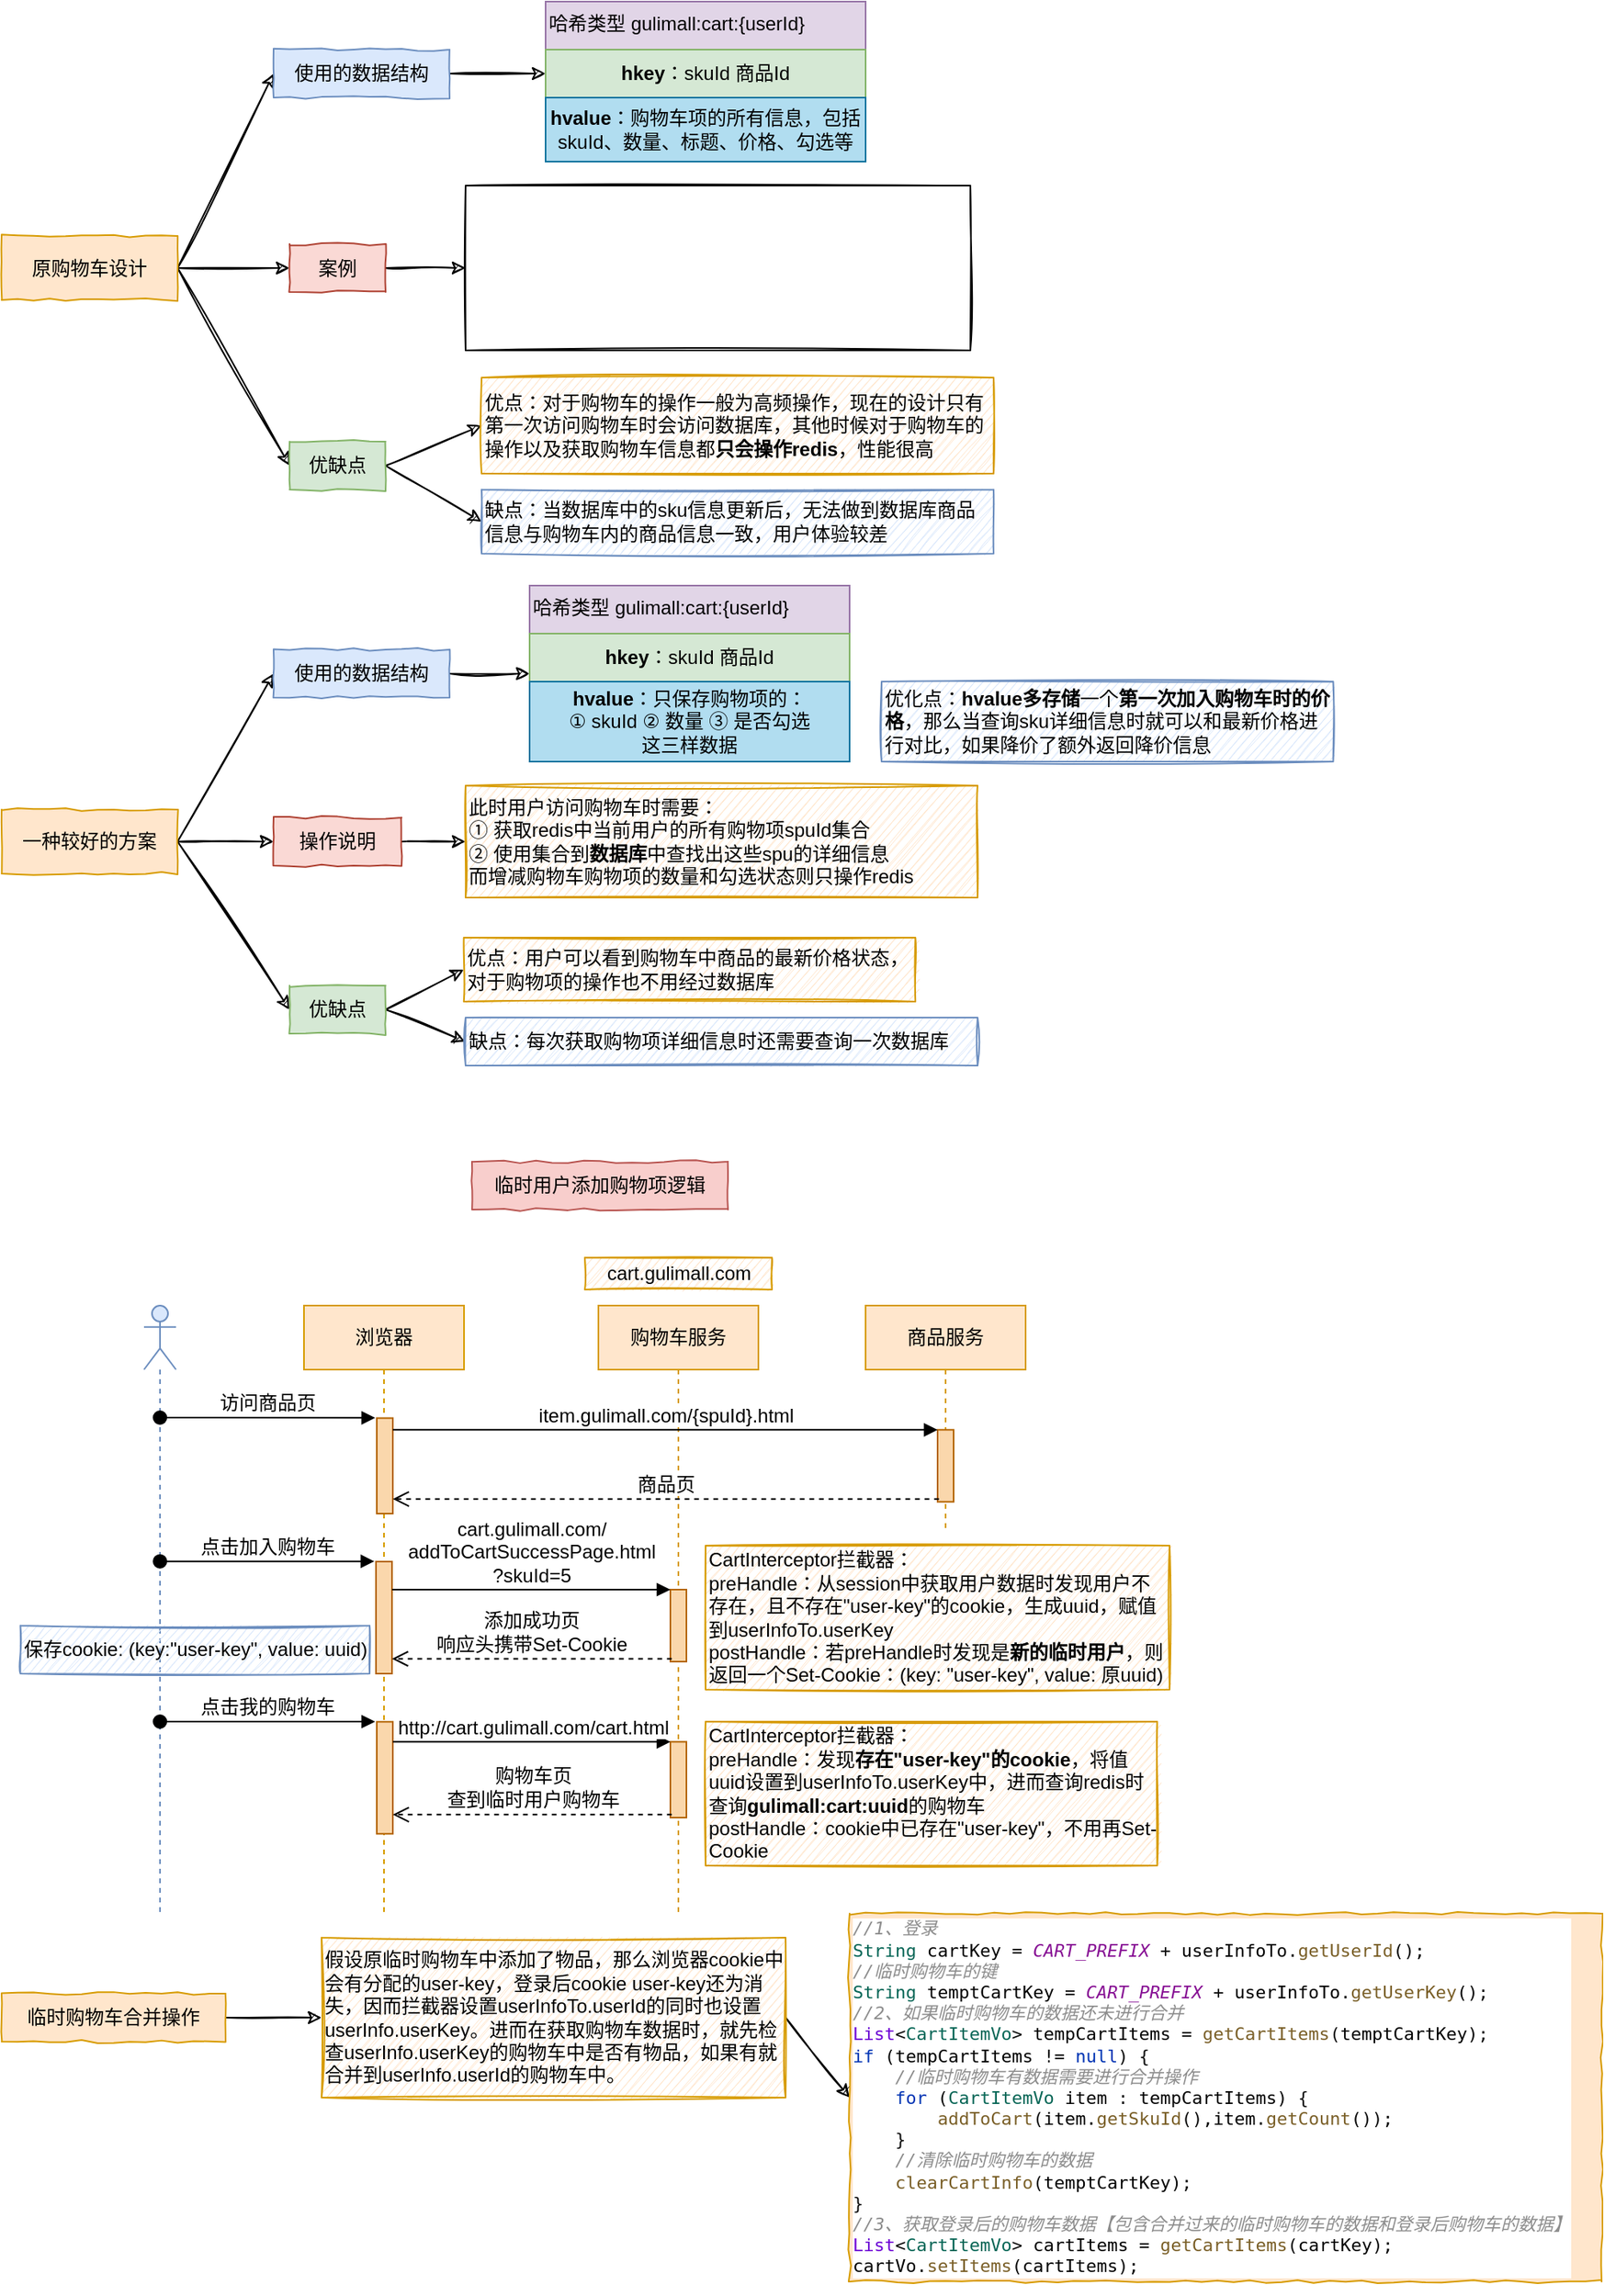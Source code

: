 <mxfile>
    <diagram id="fdwy9s4uSTqGnnXUALLM" name="第 1 页">
        <mxGraphModel dx="879" dy="670" grid="1" gridSize="10" guides="1" tooltips="1" connect="1" arrows="1" fold="1" page="1" pageScale="1" pageWidth="827" pageHeight="1169" math="0" shadow="0">
            <root>
                <mxCell id="0"/>
                <mxCell id="1" parent="0"/>
                <mxCell id="6" style="edgeStyle=none;html=1;exitX=1;exitY=0.5;exitDx=0;exitDy=0;entryX=0;entryY=0.5;entryDx=0;entryDy=0;sketch=1;" parent="1" source="4" target="5" edge="1">
                    <mxGeometry relative="1" as="geometry"/>
                </mxCell>
                <mxCell id="12" style="edgeStyle=none;sketch=1;html=1;exitX=1;exitY=0.5;exitDx=0;exitDy=0;entryX=0;entryY=0.5;entryDx=0;entryDy=0;" parent="1" source="4" target="11" edge="1">
                    <mxGeometry relative="1" as="geometry"/>
                </mxCell>
                <mxCell id="17" style="edgeStyle=none;sketch=1;html=1;exitX=1;exitY=0.5;exitDx=0;exitDy=0;entryX=0;entryY=0.5;entryDx=0;entryDy=0;" parent="1" source="4" target="16" edge="1">
                    <mxGeometry relative="1" as="geometry"/>
                </mxCell>
                <mxCell id="4" value="原购物车设计" style="rounded=0;whiteSpace=wrap;html=1;comic=1;fillColor=#ffe6cc;strokeColor=#d79b00;" parent="1" vertex="1">
                    <mxGeometry x="40" y="191.5" width="110" height="40" as="geometry"/>
                </mxCell>
                <mxCell id="10" style="edgeStyle=none;sketch=1;html=1;exitX=1;exitY=0.5;exitDx=0;exitDy=0;entryX=0;entryY=0.5;entryDx=0;entryDy=0;" parent="1" source="5" target="8" edge="1">
                    <mxGeometry relative="1" as="geometry"/>
                </mxCell>
                <mxCell id="5" value="使用的数据结构" style="rounded=0;whiteSpace=wrap;html=1;comic=1;fillColor=#dae8fc;strokeColor=#6c8ebf;" parent="1" vertex="1">
                    <mxGeometry x="210" y="75" width="110" height="30" as="geometry"/>
                </mxCell>
                <mxCell id="15" style="edgeStyle=none;sketch=1;html=1;exitX=1;exitY=0.5;exitDx=0;exitDy=0;entryX=0;entryY=0.5;entryDx=0;entryDy=0;" parent="1" source="11" target="14" edge="1">
                    <mxGeometry relative="1" as="geometry"/>
                </mxCell>
                <mxCell id="11" value="案例" style="rounded=0;whiteSpace=wrap;html=1;comic=1;fillColor=#fad9d5;strokeColor=#ae4132;" parent="1" vertex="1">
                    <mxGeometry x="220" y="196.5" width="60" height="30" as="geometry"/>
                </mxCell>
                <mxCell id="14" value="" style="shape=image;imageAspect=0;aspect=fixed;verticalLabelPosition=bottom;verticalAlign=top;comic=0;image=https://codereaper-image-bed.oss-cn-shenzhen.aliyuncs.com/img/image-20220802223716243.png;imageBorder=default;sketch=1;" parent="1" vertex="1">
                    <mxGeometry x="330" y="160" width="315.48" height="103" as="geometry"/>
                </mxCell>
                <mxCell id="19" style="edgeStyle=none;sketch=1;html=1;exitX=1;exitY=0.5;exitDx=0;exitDy=0;entryX=0;entryY=0.5;entryDx=0;entryDy=0;" parent="1" source="16" target="18" edge="1">
                    <mxGeometry relative="1" as="geometry"/>
                </mxCell>
                <mxCell id="22" style="edgeStyle=none;sketch=1;html=1;exitX=1;exitY=0.5;exitDx=0;exitDy=0;entryX=0;entryY=0.5;entryDx=0;entryDy=0;" parent="1" source="16" target="21" edge="1">
                    <mxGeometry relative="1" as="geometry"/>
                </mxCell>
                <mxCell id="16" value="优缺点" style="rounded=0;whiteSpace=wrap;html=1;comic=1;fillColor=#d5e8d4;strokeColor=#82b366;" parent="1" vertex="1">
                    <mxGeometry x="220" y="320" width="60" height="30" as="geometry"/>
                </mxCell>
                <mxCell id="18" value="优点：对于购物车的操作一般为高频操作，现在的设计只有第一次访问购物车时会访问数据库，其他时候对于购物车的操作以及获取购物车信息都&lt;b&gt;只会操作redis&lt;/b&gt;，性能很高" style="rounded=0;whiteSpace=wrap;html=1;comic=1;fillColor=#ffe6cc;strokeColor=#d79b00;sketch=1;align=left;" parent="1" vertex="1">
                    <mxGeometry x="340" y="280" width="320" height="60" as="geometry"/>
                </mxCell>
                <mxCell id="21" value="缺点：当数据库中的sku信息更新后，无法做到数据库商品信息与购物车内的商品信息一致，用户体验较差" style="rounded=0;whiteSpace=wrap;html=1;comic=1;fillColor=#dae8fc;strokeColor=#6c8ebf;sketch=1;align=left;" parent="1" vertex="1">
                    <mxGeometry x="340" y="350" width="320" height="40" as="geometry"/>
                </mxCell>
                <mxCell id="26" style="edgeStyle=none;sketch=1;html=1;exitX=1;exitY=0.5;exitDx=0;exitDy=0;entryX=0;entryY=0.5;entryDx=0;entryDy=0;" parent="1" source="23" target="25" edge="1">
                    <mxGeometry relative="1" as="geometry"/>
                </mxCell>
                <mxCell id="35" style="edgeStyle=none;sketch=1;html=1;exitX=1;exitY=0.5;exitDx=0;exitDy=0;entryX=0;entryY=0.5;entryDx=0;entryDy=0;" parent="1" source="23" target="34" edge="1">
                    <mxGeometry relative="1" as="geometry"/>
                </mxCell>
                <mxCell id="39" style="edgeStyle=none;sketch=1;html=1;exitX=1;exitY=0.5;exitDx=0;exitDy=0;entryX=0;entryY=0.5;entryDx=0;entryDy=0;" parent="1" source="23" target="38" edge="1">
                    <mxGeometry relative="1" as="geometry"/>
                </mxCell>
                <mxCell id="23" value="一种较好的方案" style="rounded=0;whiteSpace=wrap;html=1;comic=1;fillColor=#ffe6cc;strokeColor=#d79b00;" parent="1" vertex="1">
                    <mxGeometry x="40" y="550" width="110" height="40" as="geometry"/>
                </mxCell>
                <mxCell id="24" value="" style="group" parent="1" vertex="1" connectable="0">
                    <mxGeometry x="380" y="45" width="200" height="100" as="geometry"/>
                </mxCell>
                <mxCell id="7" value="哈希类型 gulimall:cart:{userId}" style="rounded=0;whiteSpace=wrap;html=1;comic=0;fillColor=#e1d5e7;strokeColor=#9673a6;align=left;verticalAlign=top;" parent="24" vertex="1">
                    <mxGeometry width="200" height="100" as="geometry"/>
                </mxCell>
                <mxCell id="8" value="&lt;span style=&quot;text-align: left&quot;&gt;&lt;b&gt;hkey&lt;/b&gt;：skuId 商品Id&lt;/span&gt;" style="rounded=0;whiteSpace=wrap;html=1;comic=0;fillColor=#d5e8d4;strokeColor=#82b366;" parent="24" vertex="1">
                    <mxGeometry y="30" width="200" height="30" as="geometry"/>
                </mxCell>
                <mxCell id="9" value="&lt;b&gt;hvalue&lt;/b&gt;：购物车项的所有信息，包括skuId、数量、标题、价格、勾选等" style="rounded=0;whiteSpace=wrap;html=1;comic=0;fillColor=#b1ddf0;strokeColor=#10739e;" parent="24" vertex="1">
                    <mxGeometry y="60" width="200" height="40" as="geometry"/>
                </mxCell>
                <mxCell id="31" style="edgeStyle=none;sketch=1;html=1;exitX=1;exitY=0.5;exitDx=0;exitDy=0;entryX=0;entryY=0.5;entryDx=0;entryDy=0;" parent="1" source="25" target="28" edge="1">
                    <mxGeometry relative="1" as="geometry"/>
                </mxCell>
                <mxCell id="25" value="使用的数据结构" style="rounded=0;whiteSpace=wrap;html=1;comic=1;fillColor=#dae8fc;strokeColor=#6c8ebf;" parent="1" vertex="1">
                    <mxGeometry x="210" y="450" width="110" height="30" as="geometry"/>
                </mxCell>
                <mxCell id="32" value="" style="group" parent="1" vertex="1" connectable="0">
                    <mxGeometry x="370" y="410" width="200" height="110" as="geometry"/>
                </mxCell>
                <mxCell id="28" value="哈希类型 gulimall:cart:{userId}" style="rounded=0;whiteSpace=wrap;html=1;comic=0;fillColor=#e1d5e7;strokeColor=#9673a6;align=left;verticalAlign=top;" parent="32" vertex="1">
                    <mxGeometry width="200" height="110" as="geometry"/>
                </mxCell>
                <mxCell id="29" value="&lt;span style=&quot;text-align: left&quot;&gt;&lt;b&gt;hkey&lt;/b&gt;：skuId 商品Id&lt;/span&gt;" style="rounded=0;whiteSpace=wrap;html=1;comic=0;fillColor=#d5e8d4;strokeColor=#82b366;" parent="32" vertex="1">
                    <mxGeometry y="30" width="200" height="30" as="geometry"/>
                </mxCell>
                <mxCell id="30" value="&lt;b&gt;hvalue&lt;/b&gt;：只保存购物项的：&lt;br&gt;① skuId ② 数量 ③ 是否勾选&lt;br&gt;这三样数据" style="rounded=0;whiteSpace=wrap;html=1;comic=0;fillColor=#b1ddf0;strokeColor=#10739e;" parent="32" vertex="1">
                    <mxGeometry y="60" width="200" height="50" as="geometry"/>
                </mxCell>
                <mxCell id="37" style="edgeStyle=none;sketch=1;html=1;exitX=1;exitY=0.5;exitDx=0;exitDy=0;entryX=0;entryY=0.5;entryDx=0;entryDy=0;" parent="1" source="34" target="36" edge="1">
                    <mxGeometry relative="1" as="geometry"/>
                </mxCell>
                <mxCell id="34" value="操作说明" style="rounded=0;whiteSpace=wrap;html=1;comic=1;fillColor=#fad9d5;strokeColor=#ae4132;" parent="1" vertex="1">
                    <mxGeometry x="210" y="555" width="80" height="30" as="geometry"/>
                </mxCell>
                <mxCell id="36" value="此时用户访问购物车时需要：&lt;br&gt;① 获取redis中当前用户的所有购物项spuId集合&lt;br&gt;② 使用集合到&lt;b&gt;数据库&lt;/b&gt;中查找出这些spu的详细信息&lt;br&gt;而增减购物车购物项的数量和勾选状态则只操作redis" style="rounded=0;whiteSpace=wrap;html=1;comic=1;fillColor=#ffe6cc;strokeColor=#d79b00;sketch=1;align=left;" parent="1" vertex="1">
                    <mxGeometry x="330" y="535" width="320" height="70" as="geometry"/>
                </mxCell>
                <mxCell id="42" style="edgeStyle=none;sketch=1;html=1;exitX=1;exitY=0.5;exitDx=0;exitDy=0;entryX=0;entryY=0.5;entryDx=0;entryDy=0;" parent="1" source="38" target="40" edge="1">
                    <mxGeometry relative="1" as="geometry"/>
                </mxCell>
                <mxCell id="43" style="edgeStyle=none;sketch=1;html=1;exitX=1;exitY=0.5;exitDx=0;exitDy=0;entryX=0;entryY=0.5;entryDx=0;entryDy=0;" parent="1" source="38" target="41" edge="1">
                    <mxGeometry relative="1" as="geometry"/>
                </mxCell>
                <mxCell id="38" value="优缺点" style="rounded=0;whiteSpace=wrap;html=1;comic=1;fillColor=#d5e8d4;strokeColor=#82b366;" parent="1" vertex="1">
                    <mxGeometry x="220" y="660" width="60" height="30" as="geometry"/>
                </mxCell>
                <mxCell id="40" value="优点：用户可以看到购物车中商品的最新价格状态，对于购物项的操作也不用经过数据库" style="rounded=0;whiteSpace=wrap;html=1;comic=1;fillColor=#ffe6cc;strokeColor=#d79b00;sketch=1;align=left;" parent="1" vertex="1">
                    <mxGeometry x="328.87" y="630" width="282.26" height="40" as="geometry"/>
                </mxCell>
                <mxCell id="41" value="缺点：每次获取购物项详细信息时还需要查询一次数据库" style="rounded=0;whiteSpace=wrap;html=1;comic=1;fillColor=#dae8fc;strokeColor=#6c8ebf;sketch=1;align=left;" parent="1" vertex="1">
                    <mxGeometry x="330" y="680" width="320" height="30" as="geometry"/>
                </mxCell>
                <mxCell id="44" value="优化点：&lt;b&gt;hvalue多存储&lt;/b&gt;一个&lt;b&gt;第一次加入购物车时的价格&lt;/b&gt;，那么当查询sku详细信息时就可以和最新价格进行对比，如果降价了额外返回降价信息" style="rounded=0;whiteSpace=wrap;html=1;comic=1;fillColor=#dae8fc;strokeColor=#6c8ebf;sketch=1;align=left;" parent="1" vertex="1">
                    <mxGeometry x="590" y="470" width="282.26" height="50" as="geometry"/>
                </mxCell>
                <mxCell id="45" value="临时用户添加购物项逻辑" style="rounded=0;whiteSpace=wrap;html=1;comic=1;fillColor=#f8cecc;strokeColor=#b85450;" parent="1" vertex="1">
                    <mxGeometry x="334" y="770" width="160" height="30" as="geometry"/>
                </mxCell>
                <mxCell id="71" value="" style="shape=umlLifeline;participant=umlActor;perimeter=lifelinePerimeter;whiteSpace=wrap;html=1;container=1;collapsible=0;recursiveResize=0;verticalAlign=top;spacingTop=36;outlineConnect=0;comic=0;sketch=0;fontSize=12;fillColor=#dae8fc;strokeColor=#6c8ebf;" parent="1" vertex="1">
                    <mxGeometry x="129" y="860" width="20" height="380" as="geometry"/>
                </mxCell>
                <mxCell id="72" value="浏览器" style="shape=umlLifeline;perimeter=lifelinePerimeter;whiteSpace=wrap;html=1;container=1;collapsible=0;recursiveResize=0;outlineConnect=0;comic=0;sketch=0;fontSize=12;fillColor=#ffe6cc;strokeColor=#d79b00;" parent="1" vertex="1">
                    <mxGeometry x="229" y="860" width="100" height="380" as="geometry"/>
                </mxCell>
                <mxCell id="73" value="" style="html=1;points=[];perimeter=orthogonalPerimeter;comic=0;sketch=0;fontSize=12;fillColor=#fad7ac;strokeColor=#b46504;" parent="72" vertex="1">
                    <mxGeometry x="45.5" y="70.3" width="10" height="59.7" as="geometry"/>
                </mxCell>
                <mxCell id="74" value="访问商品页" style="html=1;verticalAlign=bottom;startArrow=oval;endArrow=block;startSize=8;sketch=0;fontSize=12;entryX=-0.103;entryY=-0.002;entryDx=0;entryDy=0;entryPerimeter=0;" parent="72" target="73" edge="1">
                    <mxGeometry relative="1" as="geometry">
                        <mxPoint x="-90" y="70" as="sourcePoint"/>
                        <mxPoint x="55.5" y="80.3" as="targetPoint"/>
                    </mxGeometry>
                </mxCell>
                <mxCell id="75" value="" style="html=1;points=[];perimeter=orthogonalPerimeter;comic=0;sketch=0;fontSize=12;fillColor=#fad7ac;strokeColor=#b46504;" parent="72" vertex="1">
                    <mxGeometry x="45" y="160" width="10" height="70" as="geometry"/>
                </mxCell>
                <mxCell id="110" value="" style="html=1;points=[];perimeter=orthogonalPerimeter;comic=0;sketch=0;fontSize=12;fillColor=#fad7ac;strokeColor=#b46504;" parent="72" vertex="1">
                    <mxGeometry x="45.5" y="260.14" width="10" height="70" as="geometry"/>
                </mxCell>
                <mxCell id="76" value="购物车服务" style="shape=umlLifeline;perimeter=lifelinePerimeter;whiteSpace=wrap;html=1;container=1;collapsible=0;recursiveResize=0;outlineConnect=0;comic=0;sketch=0;fontSize=12;fillColor=#ffe6cc;strokeColor=#d79b00;" parent="1" vertex="1">
                    <mxGeometry x="413" y="860" width="100" height="380" as="geometry"/>
                </mxCell>
                <mxCell id="105" value="" style="html=1;points=[];perimeter=orthogonalPerimeter;comic=0;sketch=0;fontSize=12;fillColor=#fad7ac;strokeColor=#b46504;" parent="76" vertex="1">
                    <mxGeometry x="45" y="177.5" width="10" height="45" as="geometry"/>
                </mxCell>
                <mxCell id="113" value="" style="html=1;points=[];perimeter=orthogonalPerimeter;comic=0;sketch=0;fontSize=12;fillColor=#fad7ac;strokeColor=#b46504;" parent="76" vertex="1">
                    <mxGeometry x="45" y="272.64" width="10" height="47.36" as="geometry"/>
                </mxCell>
                <mxCell id="86" value="cart.gulimall.com" style="rounded=0;whiteSpace=wrap;html=1;fillColor=#ffe6cc;strokeColor=#d79b00;comic=1;sketch=1;" parent="1" vertex="1">
                    <mxGeometry x="404.5" y="830" width="117" height="20" as="geometry"/>
                </mxCell>
                <mxCell id="89" value="点击加入购物车" style="html=1;verticalAlign=bottom;startArrow=oval;endArrow=block;startSize=8;sketch=0;fontSize=12;entryX=-0.103;entryY=-0.002;entryDx=0;entryDy=0;entryPerimeter=0;" parent="1" source="71" target="75" edge="1">
                    <mxGeometry relative="1" as="geometry">
                        <mxPoint x="138.5" y="1035.061" as="sourcePoint"/>
                        <mxPoint x="284.5" y="1045.24" as="targetPoint"/>
                    </mxGeometry>
                </mxCell>
                <mxCell id="101" value="商品服务" style="shape=umlLifeline;perimeter=lifelinePerimeter;whiteSpace=wrap;html=1;container=1;collapsible=0;recursiveResize=0;outlineConnect=0;comic=0;sketch=0;fontSize=12;fillColor=#ffe6cc;strokeColor=#d79b00;" parent="1" vertex="1">
                    <mxGeometry x="580" y="860" width="100" height="140" as="geometry"/>
                </mxCell>
                <mxCell id="102" value="" style="html=1;points=[];perimeter=orthogonalPerimeter;comic=0;sketch=0;fontSize=12;fillColor=#fad7ac;strokeColor=#b46504;" parent="101" vertex="1">
                    <mxGeometry x="45" y="77.65" width="10" height="45" as="geometry"/>
                </mxCell>
                <mxCell id="103" value="item.gulimall.com/{spuId}.html" style="html=1;verticalAlign=bottom;endArrow=block;entryX=0;entryY=0;sketch=0;fontSize=12;" parent="1" source="73" target="102" edge="1">
                    <mxGeometry relative="1" as="geometry">
                        <mxPoint x="274.5" y="930" as="sourcePoint"/>
                    </mxGeometry>
                </mxCell>
                <mxCell id="104" value="商品页" style="html=1;verticalAlign=bottom;endArrow=open;dashed=1;endSize=8;sketch=0;fontSize=12;exitX=0.084;exitY=0.961;exitDx=0;exitDy=0;exitPerimeter=0;" parent="1" source="102" target="73" edge="1">
                    <mxGeometry relative="1" as="geometry">
                        <mxPoint x="274.5" y="973.245" as="targetPoint"/>
                        <mxPoint x="639" y="920" as="sourcePoint"/>
                    </mxGeometry>
                </mxCell>
                <mxCell id="106" value="cart.gulimall.com/&lt;br&gt;addToCartSuccessPage.html&lt;br&gt;?skuId=5" style="html=1;verticalAlign=bottom;endArrow=block;entryX=0;entryY=0;sketch=0;fontSize=12;" parent="1" source="75" target="105" edge="1">
                    <mxGeometry relative="1" as="geometry">
                        <mxPoint x="100" y="1030" as="sourcePoint"/>
                    </mxGeometry>
                </mxCell>
                <mxCell id="107" value="添加成功页&lt;br&gt;响应头携带Set-Cookie" style="html=1;verticalAlign=bottom;endArrow=open;dashed=1;endSize=8;sketch=0;fontSize=12;exitX=0.084;exitY=0.961;exitDx=0;exitDy=0;exitPerimeter=0;" parent="1" source="105" target="75" edge="1">
                    <mxGeometry relative="1" as="geometry">
                        <mxPoint x="100" y="1073.245" as="targetPoint"/>
                        <mxPoint x="464.5" y="1020" as="sourcePoint"/>
                    </mxGeometry>
                </mxCell>
                <mxCell id="108" value="CartInterceptor拦截器：&lt;br&gt;preHandle：从session中获取用户数据时发现用户不存在，且不存在&quot;user-key&quot;的cookie，生成uuid，赋值到userInfoTo.userKey&lt;br&gt;postHandle：若preHandle时发现是&lt;b&gt;新的临时用户&lt;/b&gt;，则返回一个Set-Cookie：(key: &quot;user-key&quot;, value: 原uuid)" style="rounded=0;whiteSpace=wrap;html=1;comic=1;fillColor=#ffe6cc;strokeColor=#d79b00;sketch=1;align=left;" parent="1" vertex="1">
                    <mxGeometry x="480" y="1010" width="290" height="90" as="geometry"/>
                </mxCell>
                <mxCell id="109" value="保存cookie: (key:&quot;user-key&quot;, value: uuid)" style="rounded=0;whiteSpace=wrap;html=1;comic=1;fillColor=#dae8fc;strokeColor=#6c8ebf;sketch=1;align=left;" parent="1" vertex="1">
                    <mxGeometry x="51.74" y="1060" width="218.26" height="30" as="geometry"/>
                </mxCell>
                <mxCell id="111" value="点击我的购物车" style="html=1;verticalAlign=bottom;startArrow=oval;endArrow=block;startSize=8;sketch=0;fontSize=12;entryX=-0.103;entryY=-0.002;entryDx=0;entryDy=0;entryPerimeter=0;" parent="1" source="71" target="110" edge="1">
                    <mxGeometry relative="1" as="geometry">
                        <mxPoint x="139" y="1120" as="sourcePoint"/>
                        <mxPoint x="285" y="1145.38" as="targetPoint"/>
                    </mxGeometry>
                </mxCell>
                <mxCell id="114" value="http://cart.gulimall.com/cart.html" style="html=1;verticalAlign=bottom;endArrow=block;entryX=0;entryY=0;sketch=0;fontSize=12;" parent="1" source="110" target="113" edge="1">
                    <mxGeometry relative="1" as="geometry">
                        <mxPoint x="284" y="1130" as="sourcePoint"/>
                    </mxGeometry>
                </mxCell>
                <mxCell id="115" value="购物车页&lt;br&gt;查到临时用户购物车" style="html=1;verticalAlign=bottom;endArrow=open;dashed=1;endSize=8;sketch=0;fontSize=12;exitX=0.084;exitY=0.961;exitDx=0;exitDy=0;exitPerimeter=0;" parent="1" source="113" target="110" edge="1">
                    <mxGeometry relative="1" as="geometry">
                        <mxPoint x="284" y="1173.245" as="targetPoint"/>
                        <mxPoint x="464.5" y="1112.5" as="sourcePoint"/>
                    </mxGeometry>
                </mxCell>
                <mxCell id="116" value="CartInterceptor拦截器：&lt;br&gt;preHandle：发现&lt;b&gt;存在&quot;user-key&quot;的cookie&lt;/b&gt;，将值uuid设置到userInfoTo.userKey中，进而查询redis时查询&lt;b&gt;gulimall:cart:uuid&lt;/b&gt;的购物车&lt;br&gt;postHandle：cookie中已存在&quot;user-key&quot;，不用再Set-Cookie" style="rounded=0;whiteSpace=wrap;html=1;comic=1;fillColor=#ffe6cc;strokeColor=#d79b00;sketch=1;align=left;" parent="1" vertex="1">
                    <mxGeometry x="480" y="1120" width="282.26" height="90" as="geometry"/>
                </mxCell>
                <mxCell id="119" style="edgeStyle=none;sketch=1;html=1;exitX=1;exitY=0.5;exitDx=0;exitDy=0;entryX=0;entryY=0.5;entryDx=0;entryDy=0;" parent="1" source="117" target="118" edge="1">
                    <mxGeometry relative="1" as="geometry"/>
                </mxCell>
                <mxCell id="117" value="临时购物车合并操作" style="rounded=0;whiteSpace=wrap;html=1;comic=1;fillColor=#ffe6cc;strokeColor=#d79b00;" parent="1" vertex="1">
                    <mxGeometry x="40" y="1290" width="140" height="30" as="geometry"/>
                </mxCell>
                <mxCell id="121" style="edgeStyle=none;sketch=1;html=1;exitX=1;exitY=0.5;exitDx=0;exitDy=0;entryX=0;entryY=0.5;entryDx=0;entryDy=0;fontSize=11;" parent="1" source="118" target="120" edge="1">
                    <mxGeometry relative="1" as="geometry"/>
                </mxCell>
                <mxCell id="118" value="假设原临时购物车中添加了物品，那么浏览器cookie中会有分配的user-key，登录后cookie user-key还为消失，因而拦截器设置userInfoTo.userId的同时也设置userInfo.userKey。进而在获取购物车数据时，就先检查userInfo.userKey的购物车中是否有物品，如果有就合并到userInfo.userId的购物车中。" style="rounded=0;whiteSpace=wrap;html=1;comic=1;fillColor=#ffe6cc;strokeColor=#d79b00;sketch=1;align=left;" parent="1" vertex="1">
                    <mxGeometry x="240" y="1255" width="290" height="100" as="geometry"/>
                </mxCell>
                <mxCell id="120" value="&lt;pre style=&quot;background-color: rgb(255 , 255 , 255) ; color: rgb(8 , 8 , 8) ; font-family: &amp;#34;consolas&amp;#34; , monospace ; font-size: 11px&quot;&gt;&lt;span style=&quot;color: #8c8c8c ; font-style: italic&quot;&gt;//1&lt;/span&gt;&lt;span style=&quot;color: #8c8c8c ; font-style: italic ; font-family: &amp;#34;宋体&amp;#34; , monospace&quot;&gt;、登录&lt;br&gt;&lt;/span&gt;&lt;span style=&quot;color: #066555&quot;&gt;String &lt;/span&gt;&lt;span style=&quot;color: #000000&quot;&gt;cartKey &lt;/span&gt;= &lt;span style=&quot;color: #871094 ; font-style: italic&quot;&gt;CART_PREFIX &lt;/span&gt;+ &lt;span style=&quot;color: #000000&quot;&gt;userInfoTo&lt;/span&gt;.&lt;span style=&quot;color: #795e26&quot;&gt;getUserId&lt;/span&gt;();&lt;br&gt;&lt;span style=&quot;color: #8c8c8c ; font-style: italic&quot;&gt;//&lt;/span&gt;&lt;span style=&quot;color: #8c8c8c ; font-style: italic ; font-family: &amp;#34;宋体&amp;#34; , monospace&quot;&gt;临时购物车的键&lt;br&gt;&lt;/span&gt;&lt;span style=&quot;color: #066555&quot;&gt;String &lt;/span&gt;&lt;span style=&quot;color: #000000&quot;&gt;temptCartKey &lt;/span&gt;= &lt;span style=&quot;color: #871094 ; font-style: italic&quot;&gt;CART_PREFIX &lt;/span&gt;+ &lt;span style=&quot;color: #000000&quot;&gt;userInfoTo&lt;/span&gt;.&lt;span style=&quot;color: #795e26&quot;&gt;getUserKey&lt;/span&gt;();&lt;br&gt;&lt;span style=&quot;color: #8c8c8c ; font-style: italic&quot;&gt;//2&lt;/span&gt;&lt;span style=&quot;color: #8c8c8c ; font-style: italic ; font-family: &amp;#34;宋体&amp;#34; , monospace&quot;&gt;、如果临时购物车的数据还未进行合并&lt;br&gt;&lt;/span&gt;&lt;span style=&quot;color: #6c00d5&quot;&gt;List&lt;/span&gt;&amp;lt;&lt;span style=&quot;color: #066555&quot;&gt;CartItemVo&lt;/span&gt;&amp;gt; &lt;span style=&quot;color: #000000&quot;&gt;tempCartItems &lt;/span&gt;= &lt;span style=&quot;color: #795e26&quot;&gt;getCartItems&lt;/span&gt;(&lt;span style=&quot;color: #000000&quot;&gt;temptCartKey&lt;/span&gt;);&lt;br&gt;&lt;span style=&quot;color: #0033b3&quot;&gt;if &lt;/span&gt;(&lt;span style=&quot;color: #000000&quot;&gt;tempCartItems &lt;/span&gt;!= &lt;span style=&quot;color: #0033b3&quot;&gt;null&lt;/span&gt;) {&lt;br&gt;    &lt;span style=&quot;color: #8c8c8c ; font-style: italic&quot;&gt;//&lt;/span&gt;&lt;span style=&quot;color: #8c8c8c ; font-style: italic ; font-family: &amp;#34;宋体&amp;#34; , monospace&quot;&gt;临时购物车有数据需要进行合并操作&lt;br&gt;&lt;/span&gt;&lt;span style=&quot;color: #8c8c8c ; font-style: italic ; font-family: &amp;#34;宋体&amp;#34; , monospace&quot;&gt;    &lt;/span&gt;&lt;span style=&quot;color: #0033b3&quot;&gt;for &lt;/span&gt;(&lt;span style=&quot;color: #066555&quot;&gt;CartItemVo &lt;/span&gt;&lt;span style=&quot;color: #000000&quot;&gt;item &lt;/span&gt;: &lt;span style=&quot;color: #000000&quot;&gt;tempCartItems&lt;/span&gt;) {&lt;br&gt;        &lt;span style=&quot;color: #795e26&quot;&gt;addToCart&lt;/span&gt;(&lt;span style=&quot;color: #000000&quot;&gt;item&lt;/span&gt;.&lt;span style=&quot;color: #795e26&quot;&gt;getSkuId&lt;/span&gt;(),&lt;span style=&quot;color: #000000&quot;&gt;item&lt;/span&gt;.&lt;span style=&quot;color: #795e26&quot;&gt;getCount&lt;/span&gt;());&lt;br&gt;    }&lt;br&gt;    &lt;span style=&quot;color: #8c8c8c ; font-style: italic&quot;&gt;//&lt;/span&gt;&lt;span style=&quot;color: #8c8c8c ; font-style: italic ; font-family: &amp;#34;宋体&amp;#34; , monospace&quot;&gt;清除临时购物车的数据&lt;br&gt;&lt;/span&gt;&lt;span style=&quot;color: #8c8c8c ; font-style: italic ; font-family: &amp;#34;宋体&amp;#34; , monospace&quot;&gt;    &lt;/span&gt;&lt;span style=&quot;color: #795e26&quot;&gt;clearCartInfo&lt;/span&gt;(&lt;span style=&quot;color: #000000&quot;&gt;temptCartKey&lt;/span&gt;);&lt;br&gt;}&lt;br&gt;&lt;span style=&quot;color: #8c8c8c ; font-style: italic&quot;&gt;//3&lt;/span&gt;&lt;span style=&quot;color: #8c8c8c ; font-style: italic ; font-family: &amp;#34;宋体&amp;#34; , monospace&quot;&gt;、获取登录后的购物车数据【包含合并过来的临时购物车的数据和登录后购物车的数据】&lt;br&gt;&lt;/span&gt;&lt;span style=&quot;color: #6c00d5&quot;&gt;List&lt;/span&gt;&amp;lt;&lt;span style=&quot;color: #066555&quot;&gt;CartItemVo&lt;/span&gt;&amp;gt; &lt;span style=&quot;color: #000000&quot;&gt;cartItems &lt;/span&gt;= &lt;span style=&quot;color: #795e26&quot;&gt;getCartItems&lt;/span&gt;(&lt;span style=&quot;color: #000000&quot;&gt;cartKey&lt;/span&gt;);&lt;br&gt;&lt;span style=&quot;color: #000000&quot;&gt;cartVo&lt;/span&gt;.&lt;span style=&quot;color: #795e26&quot;&gt;setItems&lt;/span&gt;(&lt;span style=&quot;color: #000000&quot;&gt;cartItems&lt;/span&gt;);&lt;/pre&gt;" style="rounded=0;whiteSpace=wrap;html=1;comic=1;fillColor=#ffe6cc;strokeColor=#d79b00;align=left;" parent="1" vertex="1">
                    <mxGeometry x="570" y="1240" width="470" height="230" as="geometry"/>
                </mxCell>
            </root>
        </mxGraphModel>
    </diagram>
</mxfile>